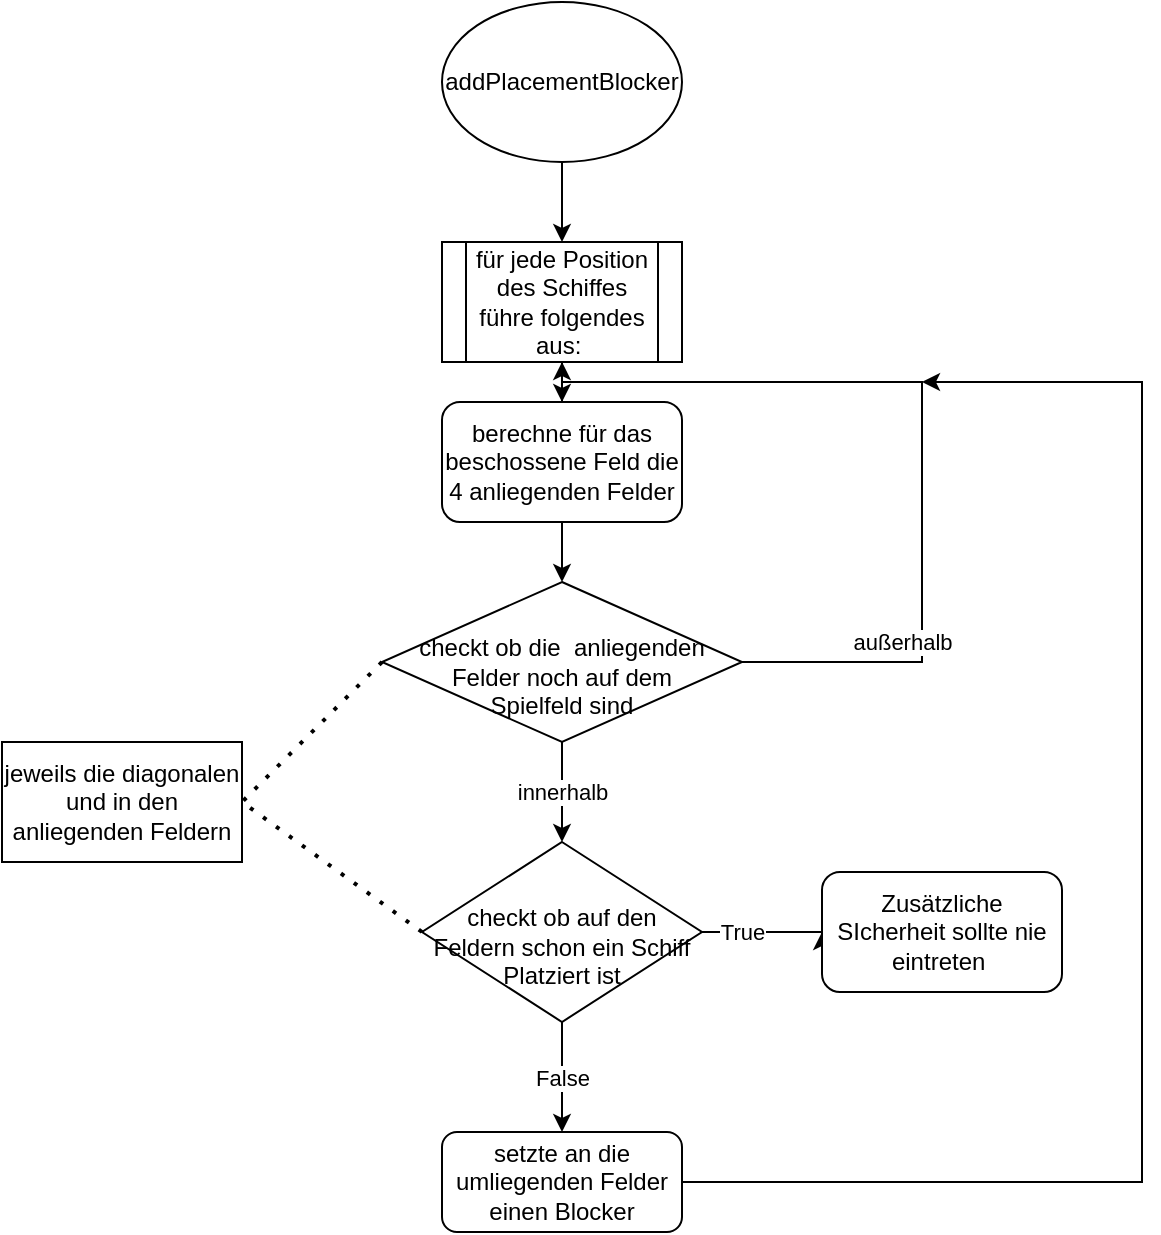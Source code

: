 <mxfile version="21.2.3" type="device">
  <diagram id="C5RBs43oDa-KdzZeNtuy" name="Page-1">
    <mxGraphModel dx="753" dy="863" grid="1" gridSize="10" guides="1" tooltips="1" connect="1" arrows="1" fold="1" page="1" pageScale="1" pageWidth="827" pageHeight="1169" math="0" shadow="0">
      <root>
        <mxCell id="WIyWlLk6GJQsqaUBKTNV-0" />
        <mxCell id="WIyWlLk6GJQsqaUBKTNV-1" parent="WIyWlLk6GJQsqaUBKTNV-0" />
        <mxCell id="TFMJAXkaFAYzoaxynS_k-2" value="" style="edgeStyle=orthogonalEdgeStyle;rounded=0;orthogonalLoop=1;jettySize=auto;html=1;entryX=0.5;entryY=0;entryDx=0;entryDy=0;" parent="WIyWlLk6GJQsqaUBKTNV-1" source="TFMJAXkaFAYzoaxynS_k-0" edge="1">
          <mxGeometry relative="1" as="geometry">
            <mxPoint x="330" y="140" as="targetPoint" />
          </mxGeometry>
        </mxCell>
        <mxCell id="TFMJAXkaFAYzoaxynS_k-0" value="addPlacementBlocker" style="ellipse;whiteSpace=wrap;html=1;" parent="WIyWlLk6GJQsqaUBKTNV-1" vertex="1">
          <mxGeometry x="270" y="20" width="120" height="80" as="geometry" />
        </mxCell>
        <mxCell id="TFMJAXkaFAYzoaxynS_k-6" value="" style="edgeStyle=orthogonalEdgeStyle;rounded=0;orthogonalLoop=1;jettySize=auto;html=1;" parent="WIyWlLk6GJQsqaUBKTNV-1" source="TFMJAXkaFAYzoaxynS_k-4" target="TFMJAXkaFAYzoaxynS_k-5" edge="1">
          <mxGeometry relative="1" as="geometry" />
        </mxCell>
        <mxCell id="TFMJAXkaFAYzoaxynS_k-4" value="für jede Position des Schiffes führe folgendes aus:&amp;nbsp;" style="shape=process;whiteSpace=wrap;html=1;backgroundOutline=1;" parent="WIyWlLk6GJQsqaUBKTNV-1" vertex="1">
          <mxGeometry x="270" y="140" width="120" height="60" as="geometry" />
        </mxCell>
        <mxCell id="TFMJAXkaFAYzoaxynS_k-8" value="" style="edgeStyle=orthogonalEdgeStyle;rounded=0;orthogonalLoop=1;jettySize=auto;html=1;" parent="WIyWlLk6GJQsqaUBKTNV-1" source="TFMJAXkaFAYzoaxynS_k-5" target="TFMJAXkaFAYzoaxynS_k-7" edge="1">
          <mxGeometry relative="1" as="geometry" />
        </mxCell>
        <mxCell id="TFMJAXkaFAYzoaxynS_k-5" value="berechne für das beschossene Feld die 4 anliegenden Felder" style="rounded=1;whiteSpace=wrap;html=1;" parent="WIyWlLk6GJQsqaUBKTNV-1" vertex="1">
          <mxGeometry x="270" y="220" width="120" height="60" as="geometry" />
        </mxCell>
        <mxCell id="TFMJAXkaFAYzoaxynS_k-12" value="außerhalb" style="edgeStyle=orthogonalEdgeStyle;rounded=0;orthogonalLoop=1;jettySize=auto;html=1;entryX=0.5;entryY=1;entryDx=0;entryDy=0;" parent="WIyWlLk6GJQsqaUBKTNV-1" source="TFMJAXkaFAYzoaxynS_k-7" target="TFMJAXkaFAYzoaxynS_k-4" edge="1">
          <mxGeometry x="-0.523" y="10" relative="1" as="geometry">
            <mxPoint x="490" y="260" as="targetPoint" />
            <Array as="points">
              <mxPoint x="510" y="350" />
              <mxPoint x="510" y="210" />
              <mxPoint x="330" y="210" />
            </Array>
            <mxPoint as="offset" />
          </mxGeometry>
        </mxCell>
        <mxCell id="TFMJAXkaFAYzoaxynS_k-14" value="innerhalb" style="edgeStyle=orthogonalEdgeStyle;rounded=0;orthogonalLoop=1;jettySize=auto;html=1;entryX=0.5;entryY=0;entryDx=0;entryDy=0;" parent="WIyWlLk6GJQsqaUBKTNV-1" source="TFMJAXkaFAYzoaxynS_k-7" target="YwJXvPrBj6vsCMlhRKbd-2" edge="1">
          <mxGeometry relative="1" as="geometry">
            <mxPoint x="330" y="450" as="targetPoint" />
          </mxGeometry>
        </mxCell>
        <mxCell id="TFMJAXkaFAYzoaxynS_k-7" value="&lt;br&gt;checkt ob die&amp;nbsp; anliegenden&lt;br&gt;Felder noch auf dem &lt;br&gt;Spielfeld sind" style="rhombus;whiteSpace=wrap;html=1;" parent="WIyWlLk6GJQsqaUBKTNV-1" vertex="1">
          <mxGeometry x="240" y="310" width="180" height="80" as="geometry" />
        </mxCell>
        <mxCell id="TFMJAXkaFAYzoaxynS_k-9" value="jeweils die diagonalen und in den anliegenden Feldern" style="rounded=0;whiteSpace=wrap;html=1;" parent="WIyWlLk6GJQsqaUBKTNV-1" vertex="1">
          <mxGeometry x="50" y="390" width="120" height="60" as="geometry" />
        </mxCell>
        <mxCell id="TFMJAXkaFAYzoaxynS_k-10" value="" style="endArrow=none;dashed=1;html=1;dashPattern=1 3;strokeWidth=2;rounded=0;exitX=0;exitY=0.5;exitDx=0;exitDy=0;entryX=1;entryY=0.5;entryDx=0;entryDy=0;" parent="WIyWlLk6GJQsqaUBKTNV-1" source="TFMJAXkaFAYzoaxynS_k-7" target="TFMJAXkaFAYzoaxynS_k-9" edge="1">
          <mxGeometry width="50" height="50" relative="1" as="geometry">
            <mxPoint x="280" y="300" as="sourcePoint" />
            <mxPoint x="330" y="250" as="targetPoint" />
          </mxGeometry>
        </mxCell>
        <mxCell id="YwJXvPrBj6vsCMlhRKbd-12" style="edgeStyle=orthogonalEdgeStyle;rounded=0;orthogonalLoop=1;jettySize=auto;html=1;exitX=1;exitY=0.5;exitDx=0;exitDy=0;" edge="1" parent="WIyWlLk6GJQsqaUBKTNV-1" source="TFMJAXkaFAYzoaxynS_k-13">
          <mxGeometry relative="1" as="geometry">
            <mxPoint x="510" y="210" as="targetPoint" />
            <Array as="points">
              <mxPoint x="620" y="610" />
              <mxPoint x="620" y="210" />
              <mxPoint x="510" y="210" />
            </Array>
          </mxGeometry>
        </mxCell>
        <mxCell id="TFMJAXkaFAYzoaxynS_k-13" value="setzte an die umliegenden Felder einen Blocker" style="rounded=1;whiteSpace=wrap;html=1;" parent="WIyWlLk6GJQsqaUBKTNV-1" vertex="1">
          <mxGeometry x="270" y="585" width="120" height="50" as="geometry" />
        </mxCell>
        <mxCell id="YwJXvPrBj6vsCMlhRKbd-5" value="False" style="edgeStyle=orthogonalEdgeStyle;rounded=0;orthogonalLoop=1;jettySize=auto;html=1;" edge="1" parent="WIyWlLk6GJQsqaUBKTNV-1" source="YwJXvPrBj6vsCMlhRKbd-2" target="TFMJAXkaFAYzoaxynS_k-13">
          <mxGeometry relative="1" as="geometry">
            <Array as="points">
              <mxPoint x="330" y="570" />
              <mxPoint x="330" y="570" />
            </Array>
          </mxGeometry>
        </mxCell>
        <mxCell id="YwJXvPrBj6vsCMlhRKbd-6" value="True" style="edgeStyle=orthogonalEdgeStyle;rounded=0;orthogonalLoop=1;jettySize=auto;html=1;exitX=1;exitY=0.5;exitDx=0;exitDy=0;entryX=0;entryY=0.5;entryDx=0;entryDy=0;" edge="1" parent="WIyWlLk6GJQsqaUBKTNV-1" source="YwJXvPrBj6vsCMlhRKbd-2" target="YwJXvPrBj6vsCMlhRKbd-11">
          <mxGeometry x="-0.348" relative="1" as="geometry">
            <mxPoint x="520" y="485" as="targetPoint" />
            <Array as="points">
              <mxPoint x="460" y="485" />
              <mxPoint x="520" y="486" />
            </Array>
            <mxPoint as="offset" />
          </mxGeometry>
        </mxCell>
        <mxCell id="YwJXvPrBj6vsCMlhRKbd-2" value="&lt;br&gt;checkt ob auf den Feldern schon ein Schiff Platziert ist" style="rhombus;whiteSpace=wrap;html=1;" vertex="1" parent="WIyWlLk6GJQsqaUBKTNV-1">
          <mxGeometry x="260" y="440" width="140" height="90" as="geometry" />
        </mxCell>
        <mxCell id="YwJXvPrBj6vsCMlhRKbd-8" value="" style="endArrow=none;dashed=1;html=1;dashPattern=1 3;strokeWidth=2;rounded=0;exitX=0;exitY=0.5;exitDx=0;exitDy=0;entryX=1;entryY=0.5;entryDx=0;entryDy=0;" edge="1" parent="WIyWlLk6GJQsqaUBKTNV-1" source="YwJXvPrBj6vsCMlhRKbd-2" target="TFMJAXkaFAYzoaxynS_k-9">
          <mxGeometry width="50" height="50" relative="1" as="geometry">
            <mxPoint x="320" y="470" as="sourcePoint" />
            <mxPoint x="370" y="420" as="targetPoint" />
          </mxGeometry>
        </mxCell>
        <mxCell id="YwJXvPrBj6vsCMlhRKbd-11" value="Zusätzliche SIcherheit sollte nie eintreten&amp;nbsp;" style="rounded=1;whiteSpace=wrap;html=1;" vertex="1" parent="WIyWlLk6GJQsqaUBKTNV-1">
          <mxGeometry x="460" y="455" width="120" height="60" as="geometry" />
        </mxCell>
      </root>
    </mxGraphModel>
  </diagram>
</mxfile>
